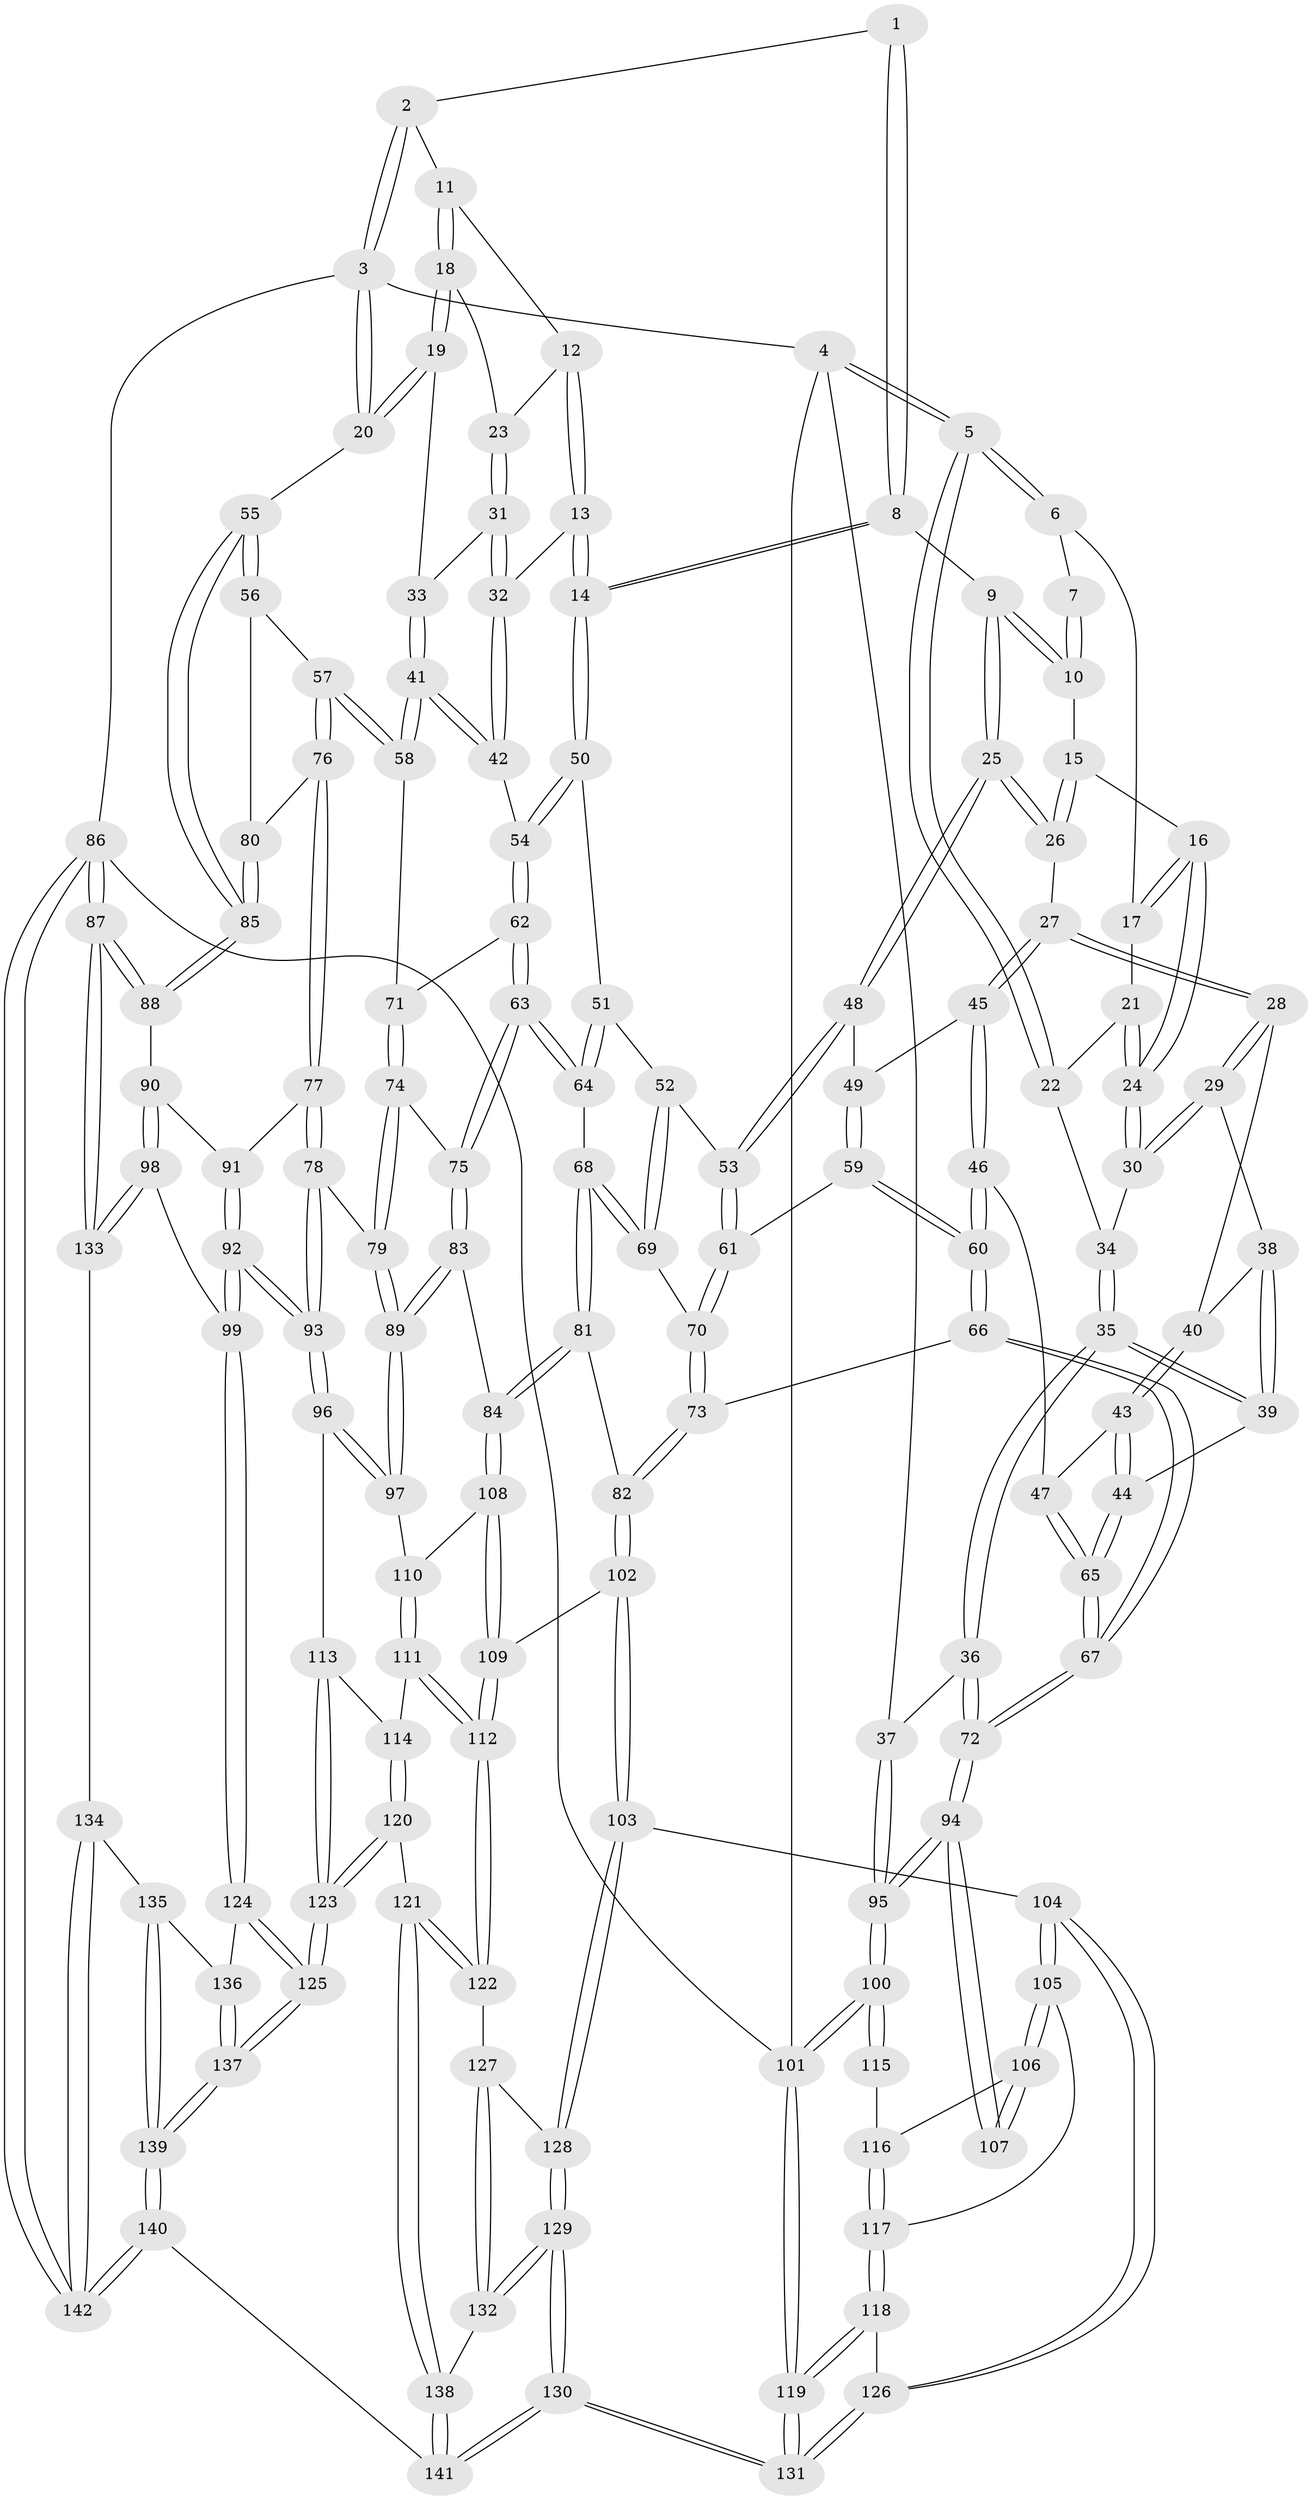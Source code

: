 // Generated by graph-tools (version 1.1) at 2025/27/03/09/25 03:27:09]
// undirected, 142 vertices, 352 edges
graph export_dot {
graph [start="1"]
  node [color=gray90,style=filled];
  1 [pos="+0.5791798498928589+0"];
  2 [pos="+0.7114889342643339+0"];
  3 [pos="+1+0"];
  4 [pos="+0+0"];
  5 [pos="+0+0"];
  6 [pos="+0.2151886839946344+0"];
  7 [pos="+0.5759078791356909+0"];
  8 [pos="+0.6157193489472477+0.17465024976031457"];
  9 [pos="+0.5353812292078642+0.16853387930097655"];
  10 [pos="+0.491509508790021+0.04011077054424234"];
  11 [pos="+0.736690543590747+0"];
  12 [pos="+0.7128873037471466+0.06545393230142886"];
  13 [pos="+0.6587623529726506+0.17622839170577206"];
  14 [pos="+0.6330228179893765+0.18249217479991922"];
  15 [pos="+0.39210165014077564+0.0770610147693487"];
  16 [pos="+0.3354167090959068+0.05524108854006904"];
  17 [pos="+0.32306275337175533+0.031785525332551266"];
  18 [pos="+0.8533119356973637+0.0812289981417206"];
  19 [pos="+1+0.13105891554078272"];
  20 [pos="+1+0.10314216169925464"];
  21 [pos="+0.2267383985659255+0.10355296003389264"];
  22 [pos="+0.19884031770052554+0.11422945450208863"];
  23 [pos="+0.8087406041036055+0.11839848721745302"];
  24 [pos="+0.313740791372478+0.1206793936730381"];
  25 [pos="+0.4810910582369062+0.20053857625680516"];
  26 [pos="+0.4388264428639017+0.19257710703812086"];
  27 [pos="+0.3764713459461342+0.2139635418606997"];
  28 [pos="+0.33664996321894464+0.19530350823797954"];
  29 [pos="+0.3057391187133789+0.17647441631479846"];
  30 [pos="+0.3043270971915517+0.17304798250247957"];
  31 [pos="+0.783176047275453+0.172069521464732"];
  32 [pos="+0.7307368542411227+0.20065935539390858"];
  33 [pos="+0.8896561853101881+0.21030497329377834"];
  34 [pos="+0.20409147686699752+0.1454008201811092"];
  35 [pos="+0.1150768431291477+0.27339496292192533"];
  36 [pos="+0+0.30085321024204026"];
  37 [pos="+0+0.28705144566391144"];
  38 [pos="+0.2781472054680988+0.21007194416271124"];
  39 [pos="+0.1924579066735161+0.2887657893292546"];
  40 [pos="+0.30129206496348326+0.2687072277880566"];
  41 [pos="+0.828419662616347+0.31306952923007986"];
  42 [pos="+0.7468085971188573+0.23082901616745835"];
  43 [pos="+0.2990126869644604+0.31133013603166493"];
  44 [pos="+0.1961771544818292+0.29139604431104904"];
  45 [pos="+0.3744023142018403+0.22488772995998643"];
  46 [pos="+0.3308041406996129+0.31896322908286606"];
  47 [pos="+0.31884454409359664+0.32019974033533305"];
  48 [pos="+0.4826466013353768+0.2500074319224665"];
  49 [pos="+0.41230562982570507+0.3037179595885818"];
  50 [pos="+0.6232416038127615+0.29822823678003035"];
  51 [pos="+0.620580518784424+0.3013739038932293"];
  52 [pos="+0.5189426350483298+0.32489692721184615"];
  53 [pos="+0.503548495763128+0.32164984253734613"];
  54 [pos="+0.7015350260998645+0.3371919177884339"];
  55 [pos="+1+0.15545697359502533"];
  56 [pos="+0.9293399168204297+0.34192650642958944"];
  57 [pos="+0.8712543956196289+0.3614818123974158"];
  58 [pos="+0.8319883973243747+0.3401039595127986"];
  59 [pos="+0.3992149109098378+0.35387888640143106"];
  60 [pos="+0.39071230657406103+0.35904403837703297"];
  61 [pos="+0.4825849107833779+0.34443023484465934"];
  62 [pos="+0.7236545442150594+0.3638307188802847"];
  63 [pos="+0.6509062414941855+0.4477473259411754"];
  64 [pos="+0.6071234615715412+0.43502944603989085"];
  65 [pos="+0.2650480132209017+0.45275620525448046"];
  66 [pos="+0.37951896245208416+0.49310454566996215"];
  67 [pos="+0.26851134586837005+0.506667769844597"];
  68 [pos="+0.5889579648491479+0.44032929770273715"];
  69 [pos="+0.5881556178977229+0.4395865508481375"];
  70 [pos="+0.4877017014189733+0.392153919786658"];
  71 [pos="+0.785742941088947+0.368744335915514"];
  72 [pos="+0.23043407023459586+0.5343323270628122"];
  73 [pos="+0.41745553125046814+0.5091785238246848"];
  74 [pos="+0.7694239673005786+0.48625090362130413"];
  75 [pos="+0.652310250766658+0.4494474493692191"];
  76 [pos="+0.907201876192392+0.4831244660714457"];
  77 [pos="+0.9043404226683247+0.48870887921766365"];
  78 [pos="+0.8133569353151309+0.527284275288154"];
  79 [pos="+0.7893529565429016+0.5203222427822803"];
  80 [pos="+1+0.45508328845243323"];
  81 [pos="+0.5060935509918837+0.5372441203406076"];
  82 [pos="+0.4220207416556138+0.5128375802563682"];
  83 [pos="+0.6610901034161565+0.5352388848833278"];
  84 [pos="+0.5213912653782117+0.5608032881463955"];
  85 [pos="+1+0.4283846966943357"];
  86 [pos="+1+1"];
  87 [pos="+1+0.7899260211440218"];
  88 [pos="+1+0.612112598114647"];
  89 [pos="+0.6987579947571999+0.590654510875195"];
  90 [pos="+0.9643337810028958+0.5665869280861052"];
  91 [pos="+0.9185184003536416+0.516486607937958"];
  92 [pos="+0.8689441429635121+0.7228456433857767"];
  93 [pos="+0.8610930847853981+0.717945748226297"];
  94 [pos="+0.21861589465001785+0.567660619972629"];
  95 [pos="+0+0.6067390479635872"];
  96 [pos="+0.7626557099834845+0.7029243342814809"];
  97 [pos="+0.6958349130445715+0.6013329142749354"];
  98 [pos="+0.8876031048994746+0.7316764154052211"];
  99 [pos="+0.8784908322890159+0.730755681124973"];
  100 [pos="+0+0.7646911440793169"];
  101 [pos="+0+1"];
  102 [pos="+0.38131165672810924+0.7235268271625765"];
  103 [pos="+0.375926868553186+0.7293696218241024"];
  104 [pos="+0.2929840908625239+0.7210071544569321"];
  105 [pos="+0.266433754006336+0.6887309811628598"];
  106 [pos="+0.2335517989456481+0.6365472371915228"];
  107 [pos="+0.2252967804785587+0.6202556971510211"];
  108 [pos="+0.5440746401012817+0.622195325616167"];
  109 [pos="+0.4731123210240163+0.683948887969327"];
  110 [pos="+0.5815173210006702+0.647124224271064"];
  111 [pos="+0.5938293463331107+0.691477651515642"];
  112 [pos="+0.5606269256805916+0.7978663873931777"];
  113 [pos="+0.7385890544512735+0.7183484850979799"];
  114 [pos="+0.670321344519481+0.7225334931054493"];
  115 [pos="+0.11424995779477766+0.6870273590273247"];
  116 [pos="+0.13752819934847021+0.7442088022177797"];
  117 [pos="+0.13426458185508947+0.7694716635173716"];
  118 [pos="+0.1149693327941576+0.8056534673664598"];
  119 [pos="+0+1"];
  120 [pos="+0.6208397539759142+0.8558697387919706"];
  121 [pos="+0.5850067105327511+0.8504477834299136"];
  122 [pos="+0.5593200268624847+0.8113817017447927"];
  123 [pos="+0.6716504893766293+0.873908540587113"];
  124 [pos="+0.8375619247601153+0.8052621588617206"];
  125 [pos="+0.6941295624234747+0.8936641602724307"];
  126 [pos="+0.2881988101769951+0.7307615416083981"];
  127 [pos="+0.4630097685947899+0.7972052468781622"];
  128 [pos="+0.3867859789631562+0.7469562994471769"];
  129 [pos="+0.36481399140970056+0.9797908641236149"];
  130 [pos="+0.17641005131445917+1"];
  131 [pos="+0.11736507537202674+1"];
  132 [pos="+0.42933159927630254+0.9343778342192387"];
  133 [pos="+1+0.7877691652791999"];
  134 [pos="+0.937184305267656+0.9137388778227467"];
  135 [pos="+0.8737251046749239+0.9527216138802614"];
  136 [pos="+0.8390983472648487+0.8179147197627958"];
  137 [pos="+0.7526489078882402+1"];
  138 [pos="+0.5497019086603275+0.8979788429792182"];
  139 [pos="+0.7717097794972199+1"];
  140 [pos="+0.7684024041082478+1"];
  141 [pos="+0.5861403364183121+1"];
  142 [pos="+1+1"];
  1 -- 2;
  1 -- 8;
  1 -- 8;
  2 -- 3;
  2 -- 3;
  2 -- 11;
  3 -- 4;
  3 -- 20;
  3 -- 20;
  3 -- 86;
  4 -- 5;
  4 -- 5;
  4 -- 37;
  4 -- 101;
  5 -- 6;
  5 -- 6;
  5 -- 22;
  5 -- 22;
  6 -- 7;
  6 -- 17;
  7 -- 10;
  7 -- 10;
  8 -- 9;
  8 -- 14;
  8 -- 14;
  9 -- 10;
  9 -- 10;
  9 -- 25;
  9 -- 25;
  10 -- 15;
  11 -- 12;
  11 -- 18;
  11 -- 18;
  12 -- 13;
  12 -- 13;
  12 -- 23;
  13 -- 14;
  13 -- 14;
  13 -- 32;
  14 -- 50;
  14 -- 50;
  15 -- 16;
  15 -- 26;
  15 -- 26;
  16 -- 17;
  16 -- 17;
  16 -- 24;
  16 -- 24;
  17 -- 21;
  18 -- 19;
  18 -- 19;
  18 -- 23;
  19 -- 20;
  19 -- 20;
  19 -- 33;
  20 -- 55;
  21 -- 22;
  21 -- 24;
  21 -- 24;
  22 -- 34;
  23 -- 31;
  23 -- 31;
  24 -- 30;
  24 -- 30;
  25 -- 26;
  25 -- 26;
  25 -- 48;
  25 -- 48;
  26 -- 27;
  27 -- 28;
  27 -- 28;
  27 -- 45;
  27 -- 45;
  28 -- 29;
  28 -- 29;
  28 -- 40;
  29 -- 30;
  29 -- 30;
  29 -- 38;
  30 -- 34;
  31 -- 32;
  31 -- 32;
  31 -- 33;
  32 -- 42;
  32 -- 42;
  33 -- 41;
  33 -- 41;
  34 -- 35;
  34 -- 35;
  35 -- 36;
  35 -- 36;
  35 -- 39;
  35 -- 39;
  36 -- 37;
  36 -- 72;
  36 -- 72;
  37 -- 95;
  37 -- 95;
  38 -- 39;
  38 -- 39;
  38 -- 40;
  39 -- 44;
  40 -- 43;
  40 -- 43;
  41 -- 42;
  41 -- 42;
  41 -- 58;
  41 -- 58;
  42 -- 54;
  43 -- 44;
  43 -- 44;
  43 -- 47;
  44 -- 65;
  44 -- 65;
  45 -- 46;
  45 -- 46;
  45 -- 49;
  46 -- 47;
  46 -- 60;
  46 -- 60;
  47 -- 65;
  47 -- 65;
  48 -- 49;
  48 -- 53;
  48 -- 53;
  49 -- 59;
  49 -- 59;
  50 -- 51;
  50 -- 54;
  50 -- 54;
  51 -- 52;
  51 -- 64;
  51 -- 64;
  52 -- 53;
  52 -- 69;
  52 -- 69;
  53 -- 61;
  53 -- 61;
  54 -- 62;
  54 -- 62;
  55 -- 56;
  55 -- 56;
  55 -- 85;
  55 -- 85;
  56 -- 57;
  56 -- 80;
  57 -- 58;
  57 -- 58;
  57 -- 76;
  57 -- 76;
  58 -- 71;
  59 -- 60;
  59 -- 60;
  59 -- 61;
  60 -- 66;
  60 -- 66;
  61 -- 70;
  61 -- 70;
  62 -- 63;
  62 -- 63;
  62 -- 71;
  63 -- 64;
  63 -- 64;
  63 -- 75;
  63 -- 75;
  64 -- 68;
  65 -- 67;
  65 -- 67;
  66 -- 67;
  66 -- 67;
  66 -- 73;
  67 -- 72;
  67 -- 72;
  68 -- 69;
  68 -- 69;
  68 -- 81;
  68 -- 81;
  69 -- 70;
  70 -- 73;
  70 -- 73;
  71 -- 74;
  71 -- 74;
  72 -- 94;
  72 -- 94;
  73 -- 82;
  73 -- 82;
  74 -- 75;
  74 -- 79;
  74 -- 79;
  75 -- 83;
  75 -- 83;
  76 -- 77;
  76 -- 77;
  76 -- 80;
  77 -- 78;
  77 -- 78;
  77 -- 91;
  78 -- 79;
  78 -- 93;
  78 -- 93;
  79 -- 89;
  79 -- 89;
  80 -- 85;
  80 -- 85;
  81 -- 82;
  81 -- 84;
  81 -- 84;
  82 -- 102;
  82 -- 102;
  83 -- 84;
  83 -- 89;
  83 -- 89;
  84 -- 108;
  84 -- 108;
  85 -- 88;
  85 -- 88;
  86 -- 87;
  86 -- 87;
  86 -- 142;
  86 -- 142;
  86 -- 101;
  87 -- 88;
  87 -- 88;
  87 -- 133;
  87 -- 133;
  88 -- 90;
  89 -- 97;
  89 -- 97;
  90 -- 91;
  90 -- 98;
  90 -- 98;
  91 -- 92;
  91 -- 92;
  92 -- 93;
  92 -- 93;
  92 -- 99;
  92 -- 99;
  93 -- 96;
  93 -- 96;
  94 -- 95;
  94 -- 95;
  94 -- 107;
  94 -- 107;
  95 -- 100;
  95 -- 100;
  96 -- 97;
  96 -- 97;
  96 -- 113;
  97 -- 110;
  98 -- 99;
  98 -- 133;
  98 -- 133;
  99 -- 124;
  99 -- 124;
  100 -- 101;
  100 -- 101;
  100 -- 115;
  100 -- 115;
  101 -- 119;
  101 -- 119;
  102 -- 103;
  102 -- 103;
  102 -- 109;
  103 -- 104;
  103 -- 128;
  103 -- 128;
  104 -- 105;
  104 -- 105;
  104 -- 126;
  104 -- 126;
  105 -- 106;
  105 -- 106;
  105 -- 117;
  106 -- 107;
  106 -- 107;
  106 -- 116;
  108 -- 109;
  108 -- 109;
  108 -- 110;
  109 -- 112;
  109 -- 112;
  110 -- 111;
  110 -- 111;
  111 -- 112;
  111 -- 112;
  111 -- 114;
  112 -- 122;
  112 -- 122;
  113 -- 114;
  113 -- 123;
  113 -- 123;
  114 -- 120;
  114 -- 120;
  115 -- 116;
  116 -- 117;
  116 -- 117;
  117 -- 118;
  117 -- 118;
  118 -- 119;
  118 -- 119;
  118 -- 126;
  119 -- 131;
  119 -- 131;
  120 -- 121;
  120 -- 123;
  120 -- 123;
  121 -- 122;
  121 -- 122;
  121 -- 138;
  121 -- 138;
  122 -- 127;
  123 -- 125;
  123 -- 125;
  124 -- 125;
  124 -- 125;
  124 -- 136;
  125 -- 137;
  125 -- 137;
  126 -- 131;
  126 -- 131;
  127 -- 128;
  127 -- 132;
  127 -- 132;
  128 -- 129;
  128 -- 129;
  129 -- 130;
  129 -- 130;
  129 -- 132;
  129 -- 132;
  130 -- 131;
  130 -- 131;
  130 -- 141;
  130 -- 141;
  132 -- 138;
  133 -- 134;
  134 -- 135;
  134 -- 142;
  134 -- 142;
  135 -- 136;
  135 -- 139;
  135 -- 139;
  136 -- 137;
  136 -- 137;
  137 -- 139;
  137 -- 139;
  138 -- 141;
  138 -- 141;
  139 -- 140;
  139 -- 140;
  140 -- 141;
  140 -- 142;
  140 -- 142;
}
